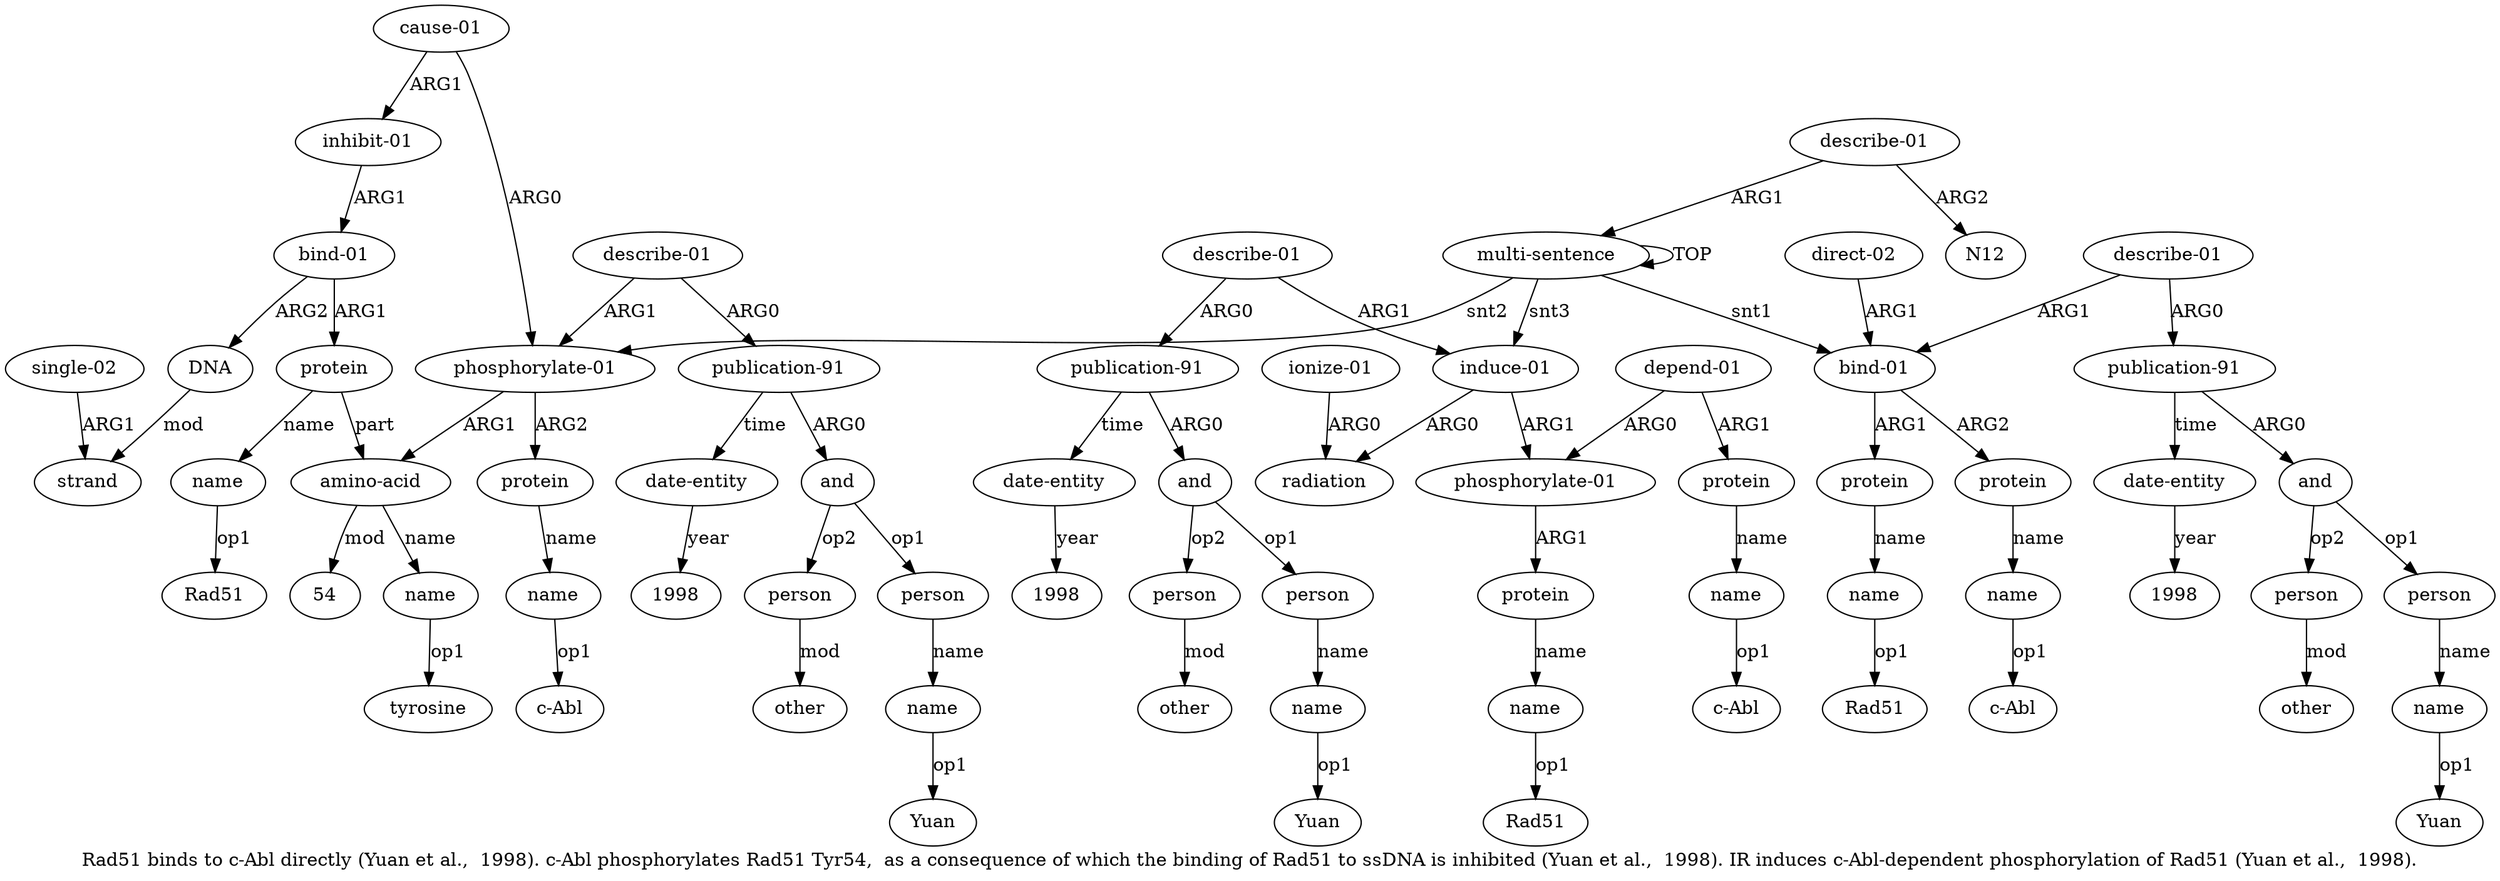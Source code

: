 digraph  {
	graph [label="Rad51 binds to c-Abl directly (Yuan et al.,  1998). c-Abl phosphorylates Rad51 Tyr54,  as a consequence of which the binding of \
Rad51 to ssDNA is inhibited (Yuan et al.,  1998). IR induces c-Abl-dependent phosphorylation of Rad51 (Yuan et al.,  1998)."];
	node [label="\N"];
	a20	 [color=black,
		gold_ind=20,
		gold_label=protein,
		label=protein,
		test_ind=20,
		test_label=protein];
	a21	 [color=black,
		gold_ind=21,
		gold_label=name,
		label=name,
		test_ind=21,
		test_label=name];
	a20 -> a21 [key=0,
	color=black,
	gold_label=name,
	label=name,
	test_label=name];
"a21 c-Abl" [color=black,
	gold_ind=-1,
	gold_label="c-Abl",
	label="c-Abl",
	test_ind=-1,
	test_label="c-Abl"];
a21 -> "a21 c-Abl" [key=0,
color=black,
gold_label=op1,
label=op1,
test_label=op1];
a22 [color=black,
gold_ind=22,
gold_label="cause-01",
label="cause-01",
test_ind=22,
test_label="cause-01"];
a23 [color=black,
gold_ind=23,
gold_label="inhibit-01",
label="inhibit-01",
test_ind=23,
test_label="inhibit-01"];
a22 -> a23 [key=0,
color=black,
gold_label=ARG1,
label=ARG1,
test_label=ARG1];
a15 [color=black,
gold_ind=15,
gold_label="phosphorylate-01",
label="phosphorylate-01",
test_ind=15,
test_label="phosphorylate-01"];
a22 -> a15 [key=0,
color=black,
gold_label=ARG0,
label=ARG0,
test_label=ARG0];
a24 [color=black,
gold_ind=24,
gold_label="bind-01",
label="bind-01",
test_ind=24,
test_label="bind-01"];
a23 -> a24 [key=0,
color=black,
gold_label=ARG1,
label=ARG1,
test_label=ARG1];
a25 [color=black,
gold_ind=25,
gold_label=DNA,
label=DNA,
test_ind=25,
test_label=DNA];
a24 -> a25 [key=0,
color=black,
gold_label=ARG2,
label=ARG2,
test_label=ARG2];
a18 [color=black,
gold_ind=18,
gold_label=protein,
label=protein,
test_ind=18,
test_label=protein];
a24 -> a18 [key=0,
color=black,
gold_label=ARG1,
label=ARG1,
test_label=ARG1];
a26 [color=black,
gold_ind=26,
gold_label=strand,
label=strand,
test_ind=26,
test_label=strand];
a25 -> a26 [key=0,
color=black,
gold_label=mod,
label=mod,
test_label=mod];
a27 [color=black,
gold_ind=27,
gold_label="single-02",
label="single-02",
test_ind=27,
test_label="single-02"];
a27 -> a26 [key=0,
color=black,
gold_label=ARG1,
label=ARG1,
test_label=ARG1];
a28 [color=black,
gold_ind=28,
gold_label="describe-01",
label="describe-01",
test_ind=28,
test_label="describe-01"];
a29 [color=black,
gold_ind=29,
gold_label="publication-91",
label="publication-91",
test_ind=29,
test_label="publication-91"];
a28 -> a29 [key=0,
color=black,
gold_label=ARG0,
label=ARG0,
test_label=ARG0];
a28 -> a15 [key=0,
color=black,
gold_label=ARG1,
label=ARG1,
test_label=ARG1];
a30 [color=black,
gold_ind=30,
gold_label=and,
label=and,
test_ind=30,
test_label=and];
a29 -> a30 [key=0,
color=black,
gold_label=ARG0,
label=ARG0,
test_label=ARG0];
a35 [color=black,
gold_ind=35,
gold_label="date-entity",
label="date-entity",
test_ind=35,
test_label="date-entity"];
a29 -> a35 [key=0,
color=black,
gold_label=time,
label=time,
test_label=time];
"a3 Rad51" [color=black,
gold_ind=-1,
gold_label=Rad51,
label=Rad51,
test_ind=-1,
test_label=Rad51];
a31 [color=black,
gold_ind=31,
gold_label=person,
label=person,
test_ind=31,
test_label=person];
a32 [color=black,
gold_ind=32,
gold_label=name,
label=name,
test_ind=32,
test_label=name];
a31 -> a32 [key=0,
color=black,
gold_label=name,
label=name,
test_label=name];
"a32 Yuan" [color=black,
gold_ind=-1,
gold_label=Yuan,
label=Yuan,
test_ind=-1,
test_label=Yuan];
a30 -> a31 [key=0,
color=black,
gold_label=op1,
label=op1,
test_label=op1];
a33 [color=black,
gold_ind=33,
gold_label=person,
label=person,
test_ind=33,
test_label=person];
a30 -> a33 [key=0,
color=black,
gold_label=op2,
label=op2,
test_label=op2];
"a52 1998" [color=black,
gold_ind=-1,
gold_label=1998,
label=1998,
test_ind=-1,
test_label=1998];
a37 [color=black,
gold_ind=37,
gold_label=radiation,
label=radiation,
test_ind=37,
test_label=radiation];
"a44 c-Abl" [color=black,
gold_ind=-1,
gold_label="c-Abl",
label="c-Abl",
test_ind=-1,
test_label="c-Abl"];
a36 [color=black,
gold_ind=36,
gold_label="induce-01",
label="induce-01",
test_ind=36,
test_label="induce-01"];
a36 -> a37 [key=0,
color=black,
gold_label=ARG0,
label=ARG0,
test_label=ARG0];
a39 [color=black,
gold_ind=39,
gold_label="phosphorylate-01",
label="phosphorylate-01",
test_ind=39,
test_label="phosphorylate-01"];
a36 -> a39 [key=0,
color=black,
gold_label=ARG1,
label=ARG1,
test_label=ARG1];
a34 [color=black,
gold_ind=34,
gold_label=other,
label=other,
test_ind=34,
test_label=other];
a33 -> a34 [key=0,
color=black,
gold_label=mod,
label=mod,
test_label=mod];
"a41 Rad51" [color=black,
gold_ind=-1,
gold_label=Rad51,
label=Rad51,
test_ind=-1,
test_label=Rad51];
"a35 1998" [color=black,
gold_ind=-1,
gold_label=1998,
label=1998,
test_ind=-1,
test_label=1998];
a35 -> "a35 1998" [key=0,
color=black,
gold_label=year,
label=year,
test_label=year];
a51 [color=black,
gold_ind=51,
gold_label=other,
label=other,
test_ind=51,
test_label=other];
a50 [color=black,
gold_ind=50,
gold_label=person,
label=person,
test_ind=50,
test_label=person];
a50 -> a51 [key=0,
color=black,
gold_label=mod,
label=mod,
test_label=mod];
a53 [color=black,
gold_ind=53,
gold_label="describe-01",
label="describe-01",
test_ind=53,
test_label="describe-01"];
a54 [color=black,
gold_ind=54,
gold_label=N12,
label=N12,
test_ind=54,
test_label=N12];
a53 -> a54 [key=0,
color=black,
gold_label=ARG2,
label=ARG2,
test_label=ARG2];
a0 [color=black,
gold_ind=0,
gold_label="multi-sentence",
label="multi-sentence",
test_ind=0,
test_label="multi-sentence"];
a53 -> a0 [key=0,
color=black,
gold_label=ARG1,
label=ARG1,
test_label=ARG1];
a52 [color=black,
gold_ind=52,
gold_label="date-entity",
label="date-entity",
test_ind=52,
test_label="date-entity"];
a52 -> "a52 1998" [key=0,
color=black,
gold_label=year,
label=year,
test_label=year];
a32 -> "a32 Yuan" [key=0,
color=black,
gold_label=op1,
label=op1,
test_label=op1];
"a19 Rad51" [color=black,
gold_ind=-1,
gold_label=Rad51,
label=Rad51,
test_ind=-1,
test_label=Rad51];
a15 -> a20 [key=0,
color=black,
gold_label=ARG2,
label=ARG2,
test_label=ARG2];
a16 [color=black,
gold_ind=16,
gold_label="amino-acid",
label="amino-acid",
test_ind=16,
test_label="amino-acid"];
a15 -> a16 [key=0,
color=black,
gold_label=ARG1,
label=ARG1,
test_label=ARG1];
a14 [color=black,
gold_ind=14,
gold_label="date-entity",
label="date-entity",
test_ind=14,
test_label="date-entity"];
"a14 1998" [color=black,
gold_ind=-1,
gold_label=1998,
label=1998,
test_ind=-1,
test_label=1998];
a14 -> "a14 1998" [key=0,
color=black,
gold_label=year,
label=year,
test_label=year];
a17 [color=black,
gold_ind=17,
gold_label=name,
label=name,
test_ind=17,
test_label=name];
"a17 tyrosine" [color=black,
gold_ind=-1,
gold_label=tyrosine,
label=tyrosine,
test_ind=-1,
test_label=tyrosine];
a17 -> "a17 tyrosine" [key=0,
color=black,
gold_label=op1,
label=op1,
test_label=op1];
a16 -> a17 [key=0,
color=black,
gold_label=name,
label=name,
test_label=name];
"a16 54" [color=black,
gold_ind=-1,
gold_label=54,
label=54,
test_ind=-1,
test_label=54];
a16 -> "a16 54" [key=0,
color=black,
gold_label=mod,
label=mod,
test_label=mod];
a11 [color=black,
gold_ind=11,
gold_label=name,
label=name,
test_ind=11,
test_label=name];
"a11 Yuan" [color=black,
gold_ind=-1,
gold_label=Yuan,
label=Yuan,
test_ind=-1,
test_label=Yuan];
a11 -> "a11 Yuan" [key=0,
color=black,
gold_label=op1,
label=op1,
test_label=op1];
a10 [color=black,
gold_ind=10,
gold_label=person,
label=person,
test_ind=10,
test_label=person];
a10 -> a11 [key=0,
color=black,
gold_label=name,
label=name,
test_label=name];
a13 [color=black,
gold_ind=13,
gold_label=other,
label=other,
test_ind=13,
test_label=other];
a12 [color=black,
gold_ind=12,
gold_label=person,
label=person,
test_ind=12,
test_label=person];
a12 -> a13 [key=0,
color=black,
gold_label=mod,
label=mod,
test_label=mod];
a40 [color=black,
gold_ind=40,
gold_label=protein,
label=protein,
test_ind=40,
test_label=protein];
a39 -> a40 [key=0,
color=black,
gold_label=ARG1,
label=ARG1,
test_label=ARG1];
a38 [color=black,
gold_ind=38,
gold_label="ionize-01",
label="ionize-01",
test_ind=38,
test_label="ionize-01"];
a38 -> a37 [key=0,
color=black,
gold_label=ARG0,
label=ARG0,
test_label=ARG0];
a19 [color=black,
gold_ind=19,
gold_label=name,
label=name,
test_ind=19,
test_label=name];
a19 -> "a19 Rad51" [key=0,
color=black,
gold_label=op1,
label=op1,
test_label=op1];
a18 -> a16 [key=0,
color=black,
gold_label=part,
label=part,
test_label=part];
a18 -> a19 [key=0,
color=black,
gold_label=name,
label=name,
test_label=name];
a1 [color=black,
gold_ind=1,
gold_label="bind-01",
label="bind-01",
test_ind=1,
test_label="bind-01"];
a2 [color=black,
gold_ind=2,
gold_label=protein,
label=protein,
test_ind=2,
test_label=protein];
a1 -> a2 [key=0,
color=black,
gold_label=ARG1,
label=ARG1,
test_label=ARG1];
a4 [color=black,
gold_ind=4,
gold_label=protein,
label=protein,
test_ind=4,
test_label=protein];
a1 -> a4 [key=0,
color=black,
gold_label=ARG2,
label=ARG2,
test_label=ARG2];
a0 -> a36 [key=0,
color=black,
gold_label=snt3,
label=snt3,
test_label=snt3];
a0 -> a15 [key=0,
color=black,
gold_label=snt2,
label=snt2,
test_label=snt2];
a0 -> a1 [key=0,
color=black,
gold_label=snt1,
label=snt1,
test_label=snt1];
a0 -> a0 [key=0,
color=black,
gold_label=TOP,
label=TOP,
test_label=TOP];
a3 [color=black,
gold_ind=3,
gold_label=name,
label=name,
test_ind=3,
test_label=name];
a3 -> "a3 Rad51" [key=0,
color=black,
gold_label=op1,
label=op1,
test_label=op1];
a2 -> a3 [key=0,
color=black,
gold_label=name,
label=name,
test_label=name];
a5 [color=black,
gold_ind=5,
gold_label=name,
label=name,
test_ind=5,
test_label=name];
"a5 c-Abl" [color=black,
gold_ind=-1,
gold_label="c-Abl",
label="c-Abl",
test_ind=-1,
test_label="c-Abl"];
a5 -> "a5 c-Abl" [key=0,
color=black,
gold_label=op1,
label=op1,
test_label=op1];
a4 -> a5 [key=0,
color=black,
gold_label=name,
label=name,
test_label=name];
a7 [color=black,
gold_ind=7,
gold_label="describe-01",
label="describe-01",
test_ind=7,
test_label="describe-01"];
a7 -> a1 [key=0,
color=black,
gold_label=ARG1,
label=ARG1,
test_label=ARG1];
a8 [color=black,
gold_ind=8,
gold_label="publication-91",
label="publication-91",
test_ind=8,
test_label="publication-91"];
a7 -> a8 [key=0,
color=black,
gold_label=ARG0,
label=ARG0,
test_label=ARG0];
a6 [color=black,
gold_ind=6,
gold_label="direct-02",
label="direct-02",
test_ind=6,
test_label="direct-02"];
a6 -> a1 [key=0,
color=black,
gold_label=ARG1,
label=ARG1,
test_label=ARG1];
a9 [color=black,
gold_ind=9,
gold_label=and,
label=and,
test_ind=9,
test_label=and];
a9 -> a10 [key=0,
color=black,
gold_label=op1,
label=op1,
test_label=op1];
a9 -> a12 [key=0,
color=black,
gold_label=op2,
label=op2,
test_label=op2];
a8 -> a14 [key=0,
color=black,
gold_label=time,
label=time,
test_label=time];
a8 -> a9 [key=0,
color=black,
gold_label=ARG0,
label=ARG0,
test_label=ARG0];
"a49 Yuan" [color=black,
gold_ind=-1,
gold_label=Yuan,
label=Yuan,
test_ind=-1,
test_label=Yuan];
a46 [color=black,
gold_ind=46,
gold_label="publication-91",
label="publication-91",
test_ind=46,
test_label="publication-91"];
a46 -> a52 [key=0,
color=black,
gold_label=time,
label=time,
test_label=time];
a47 [color=black,
gold_ind=47,
gold_label=and,
label=and,
test_ind=47,
test_label=and];
a46 -> a47 [key=0,
color=black,
gold_label=ARG0,
label=ARG0,
test_label=ARG0];
a47 -> a50 [key=0,
color=black,
gold_label=op2,
label=op2,
test_label=op2];
a48 [color=black,
gold_ind=48,
gold_label=person,
label=person,
test_ind=48,
test_label=person];
a47 -> a48 [key=0,
color=black,
gold_label=op1,
label=op1,
test_label=op1];
a44 [color=black,
gold_ind=44,
gold_label=name,
label=name,
test_ind=44,
test_label=name];
a44 -> "a44 c-Abl" [key=0,
color=black,
gold_label=op1,
label=op1,
test_label=op1];
a45 [color=black,
gold_ind=45,
gold_label="describe-01",
label="describe-01",
test_ind=45,
test_label="describe-01"];
a45 -> a36 [key=0,
color=black,
gold_label=ARG1,
label=ARG1,
test_label=ARG1];
a45 -> a46 [key=0,
color=black,
gold_label=ARG0,
label=ARG0,
test_label=ARG0];
a42 [color=black,
gold_ind=42,
gold_label="depend-01",
label="depend-01",
test_ind=42,
test_label="depend-01"];
a42 -> a39 [key=0,
color=black,
gold_label=ARG0,
label=ARG0,
test_label=ARG0];
a43 [color=black,
gold_ind=43,
gold_label=protein,
label=protein,
test_ind=43,
test_label=protein];
a42 -> a43 [key=0,
color=black,
gold_label=ARG1,
label=ARG1,
test_label=ARG1];
a43 -> a44 [key=0,
color=black,
gold_label=name,
label=name,
test_label=name];
a41 [color=black,
gold_ind=41,
gold_label=name,
label=name,
test_ind=41,
test_label=name];
a40 -> a41 [key=0,
color=black,
gold_label=name,
label=name,
test_label=name];
a41 -> "a41 Rad51" [key=0,
color=black,
gold_label=op1,
label=op1,
test_label=op1];
a49 [color=black,
gold_ind=49,
gold_label=name,
label=name,
test_ind=49,
test_label=name];
a48 -> a49 [key=0,
color=black,
gold_label=name,
label=name,
test_label=name];
a49 -> "a49 Yuan" [key=0,
color=black,
gold_label=op1,
label=op1,
test_label=op1];
}
